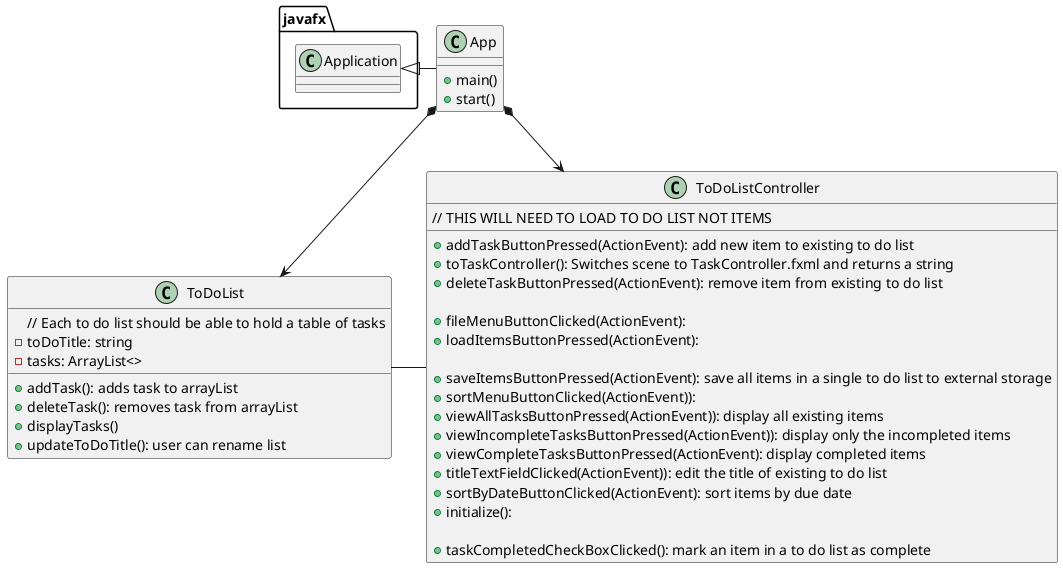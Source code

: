 @startuml
'https://plantuml.com/sequence-diagram

class App {
    + main()
    + start()
}

class ToDoList {
    // Each to do list should be able to hold a table of tasks
    - toDoTitle: string
    - tasks: ArrayList<>

    + addTask(): adds task to arrayList
    + deleteTask(): removes task from arrayList
    + displayTasks()
    + updateToDoTitle(): user can rename list

}

class ToDoListController {
    + addTaskButtonPressed(ActionEvent): add new item to existing to do list
    + toTaskController(): Switches scene to TaskController.fxml and returns a string
    + deleteTaskButtonPressed(ActionEvent): remove item from existing to do list

    + fileMenuButtonClicked(ActionEvent):

    // THIS WILL NEED TO LOAD TO DO LIST NOT ITEMS
    + loadItemsButtonPressed(ActionEvent):

    + saveItemsButtonPressed(ActionEvent): save all items in a single to do list to external storage
    + sortMenuButtonClicked(ActionEvent)):
           + viewAllTasksButtonPressed(ActionEvent)): display all existing items
           + viewIncompleteTasksButtonPressed(ActionEvent)): display only the incompleted items
           + viewCompleteTasksButtonPressed(ActionEvent): display completed items
    + titleTextFieldClicked(ActionEvent)): edit the title of existing to do list
    + sortByDateButtonClicked(ActionEvent): sort items by due date
    + initialize():

    + taskCompletedCheckBoxClicked(): mark an item in a to do list as complete

}






javafx.Application <|- App
App *--> ToDoListController
App *--> ToDoList

ToDoList - ToDoListController


@enduml